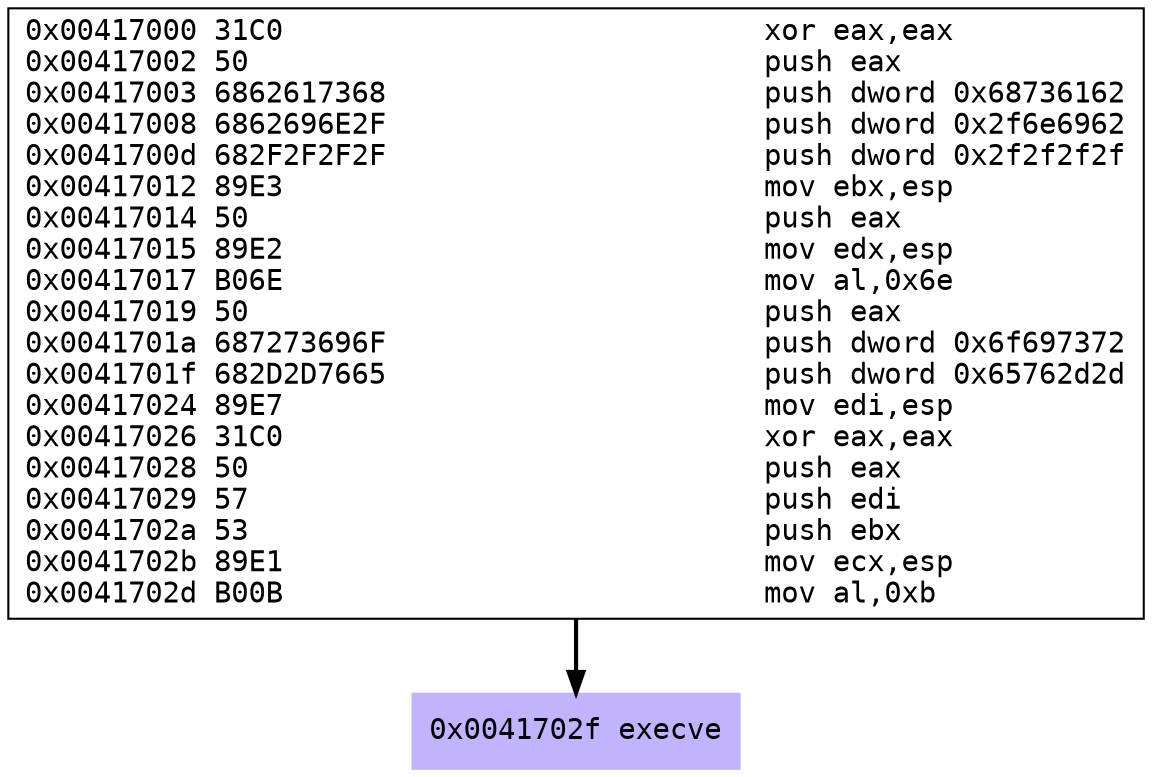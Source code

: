 digraph G {
	//rankdir=LR
	node [fontname=Courier, labeljust=r];
	 "0x55d2b2f322b0" [shape=box, label = "0x00417000 31C0                            xor eax,eax\l0x00417002 50                              push eax\l0x00417003 6862617368                      push dword 0x68736162\l0x00417008 6862696E2F                      push dword 0x2f6e6962\l0x0041700d 682F2F2F2F                      push dword 0x2f2f2f2f\l0x00417012 89E3                            mov ebx,esp\l0x00417014 50                              push eax\l0x00417015 89E2                            mov edx,esp\l0x00417017 B06E                            mov al,0x6e\l0x00417019 50                              push eax\l0x0041701a 687273696F                      push dword 0x6f697372\l0x0041701f 682D2D7665                      push dword 0x65762d2d\l0x00417024 89E7                            mov edi,esp\l0x00417026 31C0                            xor eax,eax\l0x00417028 50                              push eax\l0x00417029 57                              push edi\l0x0041702a 53                              push ebx\l0x0041702b 89E1                            mov ecx,esp\l0x0041702d B00B                            mov al,0xb\l"]
	 "0x55d2b2f38510" [shape=box, style=filled, color=".7 .3 1.0", label = "0x0041702f execve\l"]
	 "0x55d2b2f322b0" -> "0x55d2b2f38510" [style = bold ]
}